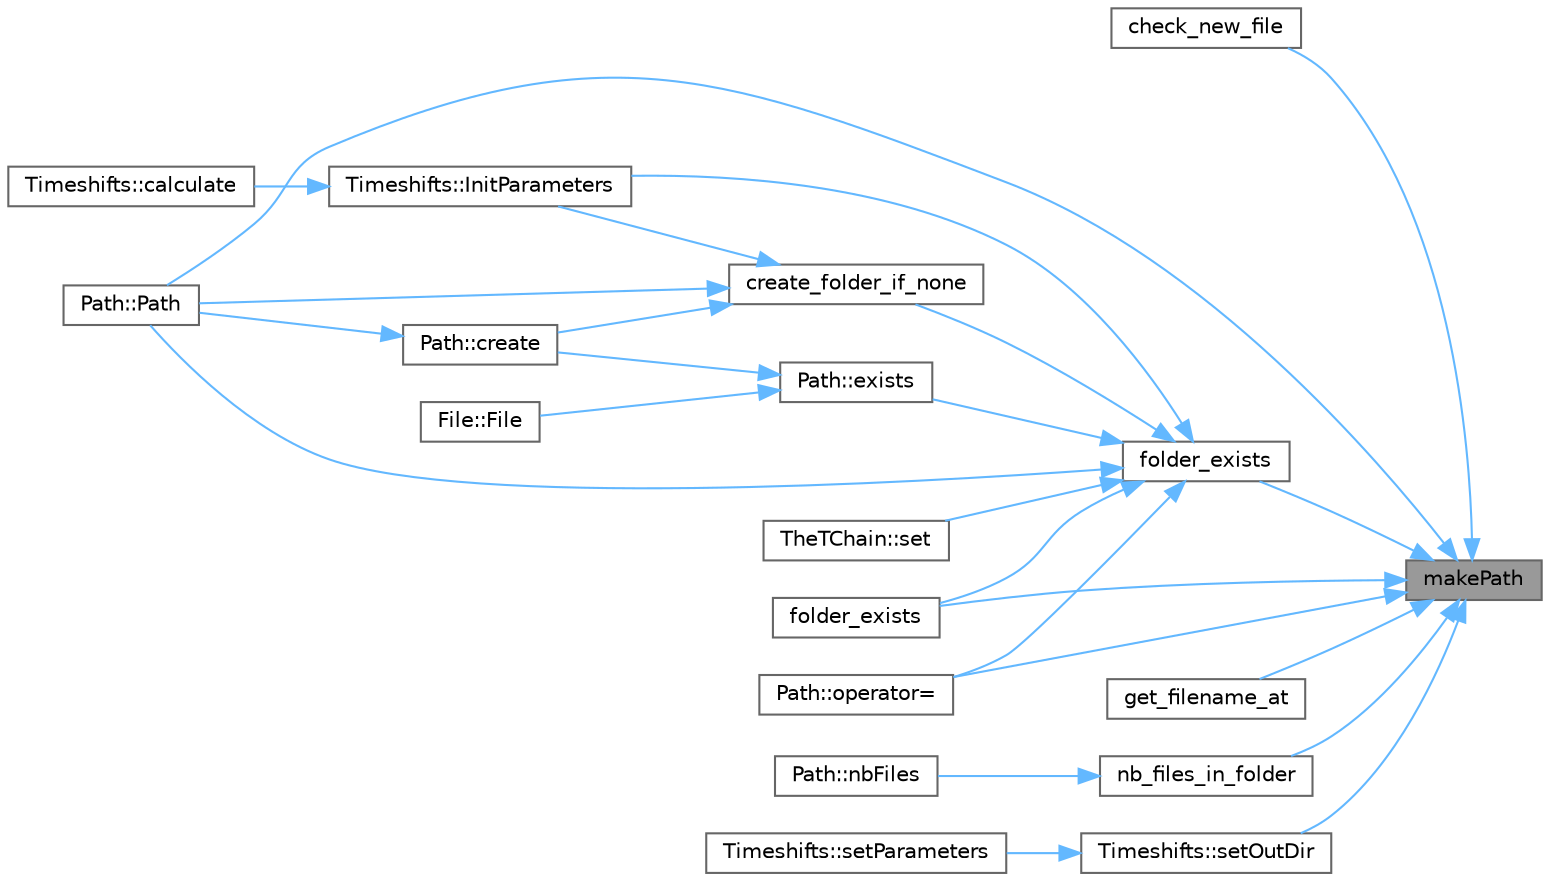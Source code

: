 digraph "makePath"
{
 // LATEX_PDF_SIZE
  bgcolor="transparent";
  edge [fontname=Helvetica,fontsize=10,labelfontname=Helvetica,labelfontsize=10];
  node [fontname=Helvetica,fontsize=10,shape=box,height=0.2,width=0.4];
  rankdir="RL";
  Node1 [id="Node000001",label="makePath",height=0.2,width=0.4,color="gray40", fillcolor="grey60", style="filled", fontcolor="black",tooltip=" "];
  Node1 -> Node2 [id="edge1_Node000001_Node000002",dir="back",color="steelblue1",style="solid",tooltip=" "];
  Node2 [id="Node000002",label="check_new_file",height=0.2,width=0.4,color="grey40", fillcolor="white", style="filled",URL="$files__functions_8hpp.html#af9990cd15a6b2f01f535dbf9b536f319",tooltip=" "];
  Node1 -> Node3 [id="edge2_Node000001_Node000003",dir="back",color="steelblue1",style="solid",tooltip=" "];
  Node3 [id="Node000003",label="folder_exists",height=0.2,width=0.4,color="grey40", fillcolor="white", style="filled",URL="$files__functions_8hpp.html#a6d7a6f0ccbecfe41730c211f472cfcb3",tooltip=" "];
  Node3 -> Node4 [id="edge3_Node000003_Node000004",dir="back",color="steelblue1",style="solid",tooltip=" "];
  Node4 [id="Node000004",label="create_folder_if_none",height=0.2,width=0.4,color="grey40", fillcolor="white", style="filled",URL="$files__functions_8hpp.html#af52310dd2d55713265daa0e58dd7bf21",tooltip=" "];
  Node4 -> Node5 [id="edge4_Node000004_Node000005",dir="back",color="steelblue1",style="solid",tooltip=" "];
  Node5 [id="Node000005",label="Path::create",height=0.2,width=0.4,color="grey40", fillcolor="white", style="filled",URL="$class_path.html#a93983da903a6030847cc67651c1bbb0f",tooltip=" "];
  Node5 -> Node6 [id="edge5_Node000005_Node000006",dir="back",color="steelblue1",style="solid",tooltip=" "];
  Node6 [id="Node000006",label="Path::Path",height=0.2,width=0.4,color="grey40", fillcolor="white", style="filled",URL="$class_path.html#af4a7f1fecdbc490e8566751463a71b38",tooltip=" "];
  Node4 -> Node7 [id="edge6_Node000004_Node000007",dir="back",color="steelblue1",style="solid",tooltip=" "];
  Node7 [id="Node000007",label="Timeshifts::InitParameters",height=0.2,width=0.4,color="grey40", fillcolor="white", style="filled",URL="$class_timeshifts.html#a9e3dc861a2470908defb028b2710ab09",tooltip=" "];
  Node7 -> Node8 [id="edge7_Node000007_Node000008",dir="back",color="steelblue1",style="solid",tooltip=" "];
  Node8 [id="Node000008",label="Timeshifts::calculate",height=0.2,width=0.4,color="grey40", fillcolor="white", style="filled",URL="$class_timeshifts.html#a3d3ab1b3498ca45832d8a8735f16e188",tooltip=" "];
  Node4 -> Node6 [id="edge8_Node000004_Node000006",dir="back",color="steelblue1",style="solid",tooltip=" "];
  Node3 -> Node9 [id="edge9_Node000003_Node000009",dir="back",color="steelblue1",style="solid",tooltip=" "];
  Node9 [id="Node000009",label="Path::exists",height=0.2,width=0.4,color="grey40", fillcolor="white", style="filled",URL="$class_path.html#aecd02f464b364bc26631bcb65e44843b",tooltip=" "];
  Node9 -> Node5 [id="edge10_Node000009_Node000005",dir="back",color="steelblue1",style="solid",tooltip=" "];
  Node9 -> Node10 [id="edge11_Node000009_Node000010",dir="back",color="steelblue1",style="solid",tooltip=" "];
  Node10 [id="Node000010",label="File::File",height=0.2,width=0.4,color="grey40", fillcolor="white", style="filled",URL="$class_file.html#af35b9970b6ea55f619399e41d0bab0cd",tooltip=" "];
  Node3 -> Node11 [id="edge12_Node000003_Node000011",dir="back",color="steelblue1",style="solid",tooltip=" "];
  Node11 [id="Node000011",label="folder_exists",height=0.2,width=0.4,color="grey40", fillcolor="white", style="filled",URL="$files__functions_8hpp.html#a1af9b6a86720b38a84a8b0be4e57bec7",tooltip=" "];
  Node3 -> Node7 [id="edge13_Node000003_Node000007",dir="back",color="steelblue1",style="solid",tooltip=" "];
  Node3 -> Node12 [id="edge14_Node000003_Node000012",dir="back",color="steelblue1",style="solid",tooltip=" "];
  Node12 [id="Node000012",label="Path::operator=",height=0.2,width=0.4,color="grey40", fillcolor="white", style="filled",URL="$class_path.html#af3991fd0f27a4286de55dea195f6ad45",tooltip=" "];
  Node3 -> Node6 [id="edge15_Node000003_Node000006",dir="back",color="steelblue1",style="solid",tooltip=" "];
  Node3 -> Node13 [id="edge16_Node000003_Node000013",dir="back",color="steelblue1",style="solid",tooltip=" "];
  Node13 [id="Node000013",label="TheTChain::set",height=0.2,width=0.4,color="grey40", fillcolor="white", style="filled",URL="$class_the_t_chain.html#a0858c536e02a0459fd2e101936fe923f",tooltip=" "];
  Node1 -> Node11 [id="edge17_Node000001_Node000011",dir="back",color="steelblue1",style="solid",tooltip=" "];
  Node1 -> Node14 [id="edge18_Node000001_Node000014",dir="back",color="steelblue1",style="solid",tooltip=" "];
  Node14 [id="Node000014",label="get_filename_at",height=0.2,width=0.4,color="grey40", fillcolor="white", style="filled",URL="$files__functions_8hpp.html#a595eecb3abc2bf6927fee1c77ea1bfa7",tooltip=" "];
  Node1 -> Node15 [id="edge19_Node000001_Node000015",dir="back",color="steelblue1",style="solid",tooltip=" "];
  Node15 [id="Node000015",label="nb_files_in_folder",height=0.2,width=0.4,color="grey40", fillcolor="white", style="filled",URL="$files__functions_8hpp.html#a5e105952499e9ca713d2a2fd5db3299d",tooltip=" "];
  Node15 -> Node16 [id="edge20_Node000015_Node000016",dir="back",color="steelblue1",style="solid",tooltip=" "];
  Node16 [id="Node000016",label="Path::nbFiles",height=0.2,width=0.4,color="grey40", fillcolor="white", style="filled",URL="$class_path.html#a67161dbd774db3274fadc0c438b0cdf2",tooltip=" "];
  Node1 -> Node12 [id="edge21_Node000001_Node000012",dir="back",color="steelblue1",style="solid",tooltip=" "];
  Node1 -> Node6 [id="edge22_Node000001_Node000006",dir="back",color="steelblue1",style="solid",tooltip=" "];
  Node1 -> Node17 [id="edge23_Node000001_Node000017",dir="back",color="steelblue1",style="solid",tooltip=" "];
  Node17 [id="Node000017",label="Timeshifts::setOutDir",height=0.2,width=0.4,color="grey40", fillcolor="white", style="filled",URL="$class_timeshifts.html#a26367484f20648d7c3f5b3bbe5679ca8",tooltip=" "];
  Node17 -> Node18 [id="edge24_Node000017_Node000018",dir="back",color="steelblue1",style="solid",tooltip=" "];
  Node18 [id="Node000018",label="Timeshifts::setParameters",height=0.2,width=0.4,color="grey40", fillcolor="white", style="filled",URL="$class_timeshifts.html#acca1130b271301c5477d4b4a23ae4e5b",tooltip=" "];
}
